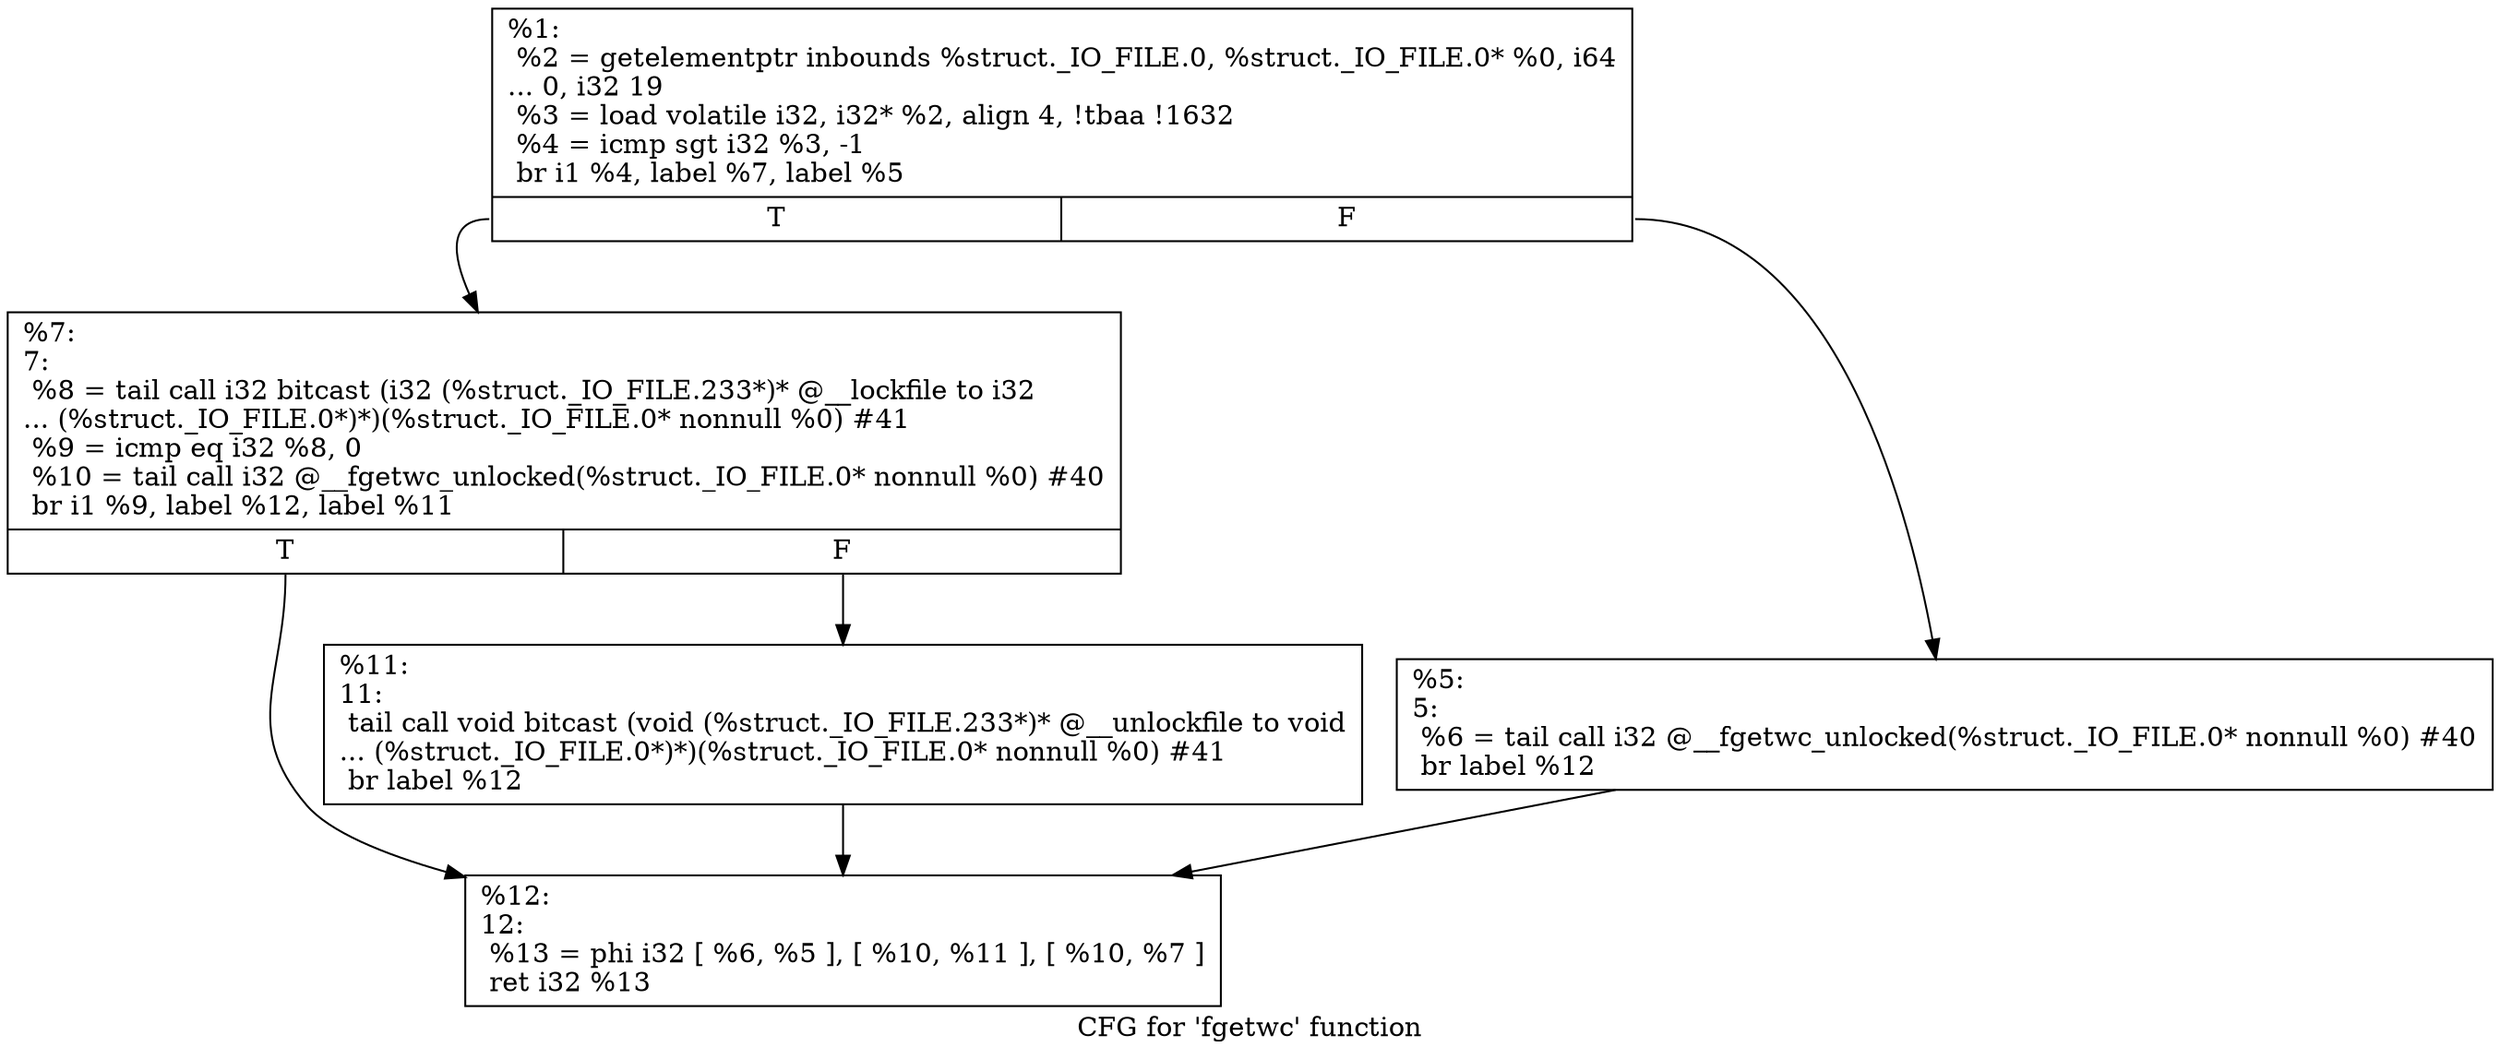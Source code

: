 digraph "CFG for 'fgetwc' function" {
	label="CFG for 'fgetwc' function";

	Node0x1a5e110 [shape=record,label="{%1:\l  %2 = getelementptr inbounds %struct._IO_FILE.0, %struct._IO_FILE.0* %0, i64\l... 0, i32 19\l  %3 = load volatile i32, i32* %2, align 4, !tbaa !1632\l  %4 = icmp sgt i32 %3, -1\l  br i1 %4, label %7, label %5\l|{<s0>T|<s1>F}}"];
	Node0x1a5e110:s0 -> Node0x1a5e1b0;
	Node0x1a5e110:s1 -> Node0x1a5e160;
	Node0x1a5e160 [shape=record,label="{%5:\l5:                                                \l  %6 = tail call i32 @__fgetwc_unlocked(%struct._IO_FILE.0* nonnull %0) #40\l  br label %12\l}"];
	Node0x1a5e160 -> Node0x1a5e250;
	Node0x1a5e1b0 [shape=record,label="{%7:\l7:                                                \l  %8 = tail call i32 bitcast (i32 (%struct._IO_FILE.233*)* @__lockfile to i32\l... (%struct._IO_FILE.0*)*)(%struct._IO_FILE.0* nonnull %0) #41\l  %9 = icmp eq i32 %8, 0\l  %10 = tail call i32 @__fgetwc_unlocked(%struct._IO_FILE.0* nonnull %0) #40\l  br i1 %9, label %12, label %11\l|{<s0>T|<s1>F}}"];
	Node0x1a5e1b0:s0 -> Node0x1a5e250;
	Node0x1a5e1b0:s1 -> Node0x1a5e200;
	Node0x1a5e200 [shape=record,label="{%11:\l11:                                               \l  tail call void bitcast (void (%struct._IO_FILE.233*)* @__unlockfile to void\l... (%struct._IO_FILE.0*)*)(%struct._IO_FILE.0* nonnull %0) #41\l  br label %12\l}"];
	Node0x1a5e200 -> Node0x1a5e250;
	Node0x1a5e250 [shape=record,label="{%12:\l12:                                               \l  %13 = phi i32 [ %6, %5 ], [ %10, %11 ], [ %10, %7 ]\l  ret i32 %13\l}"];
}
